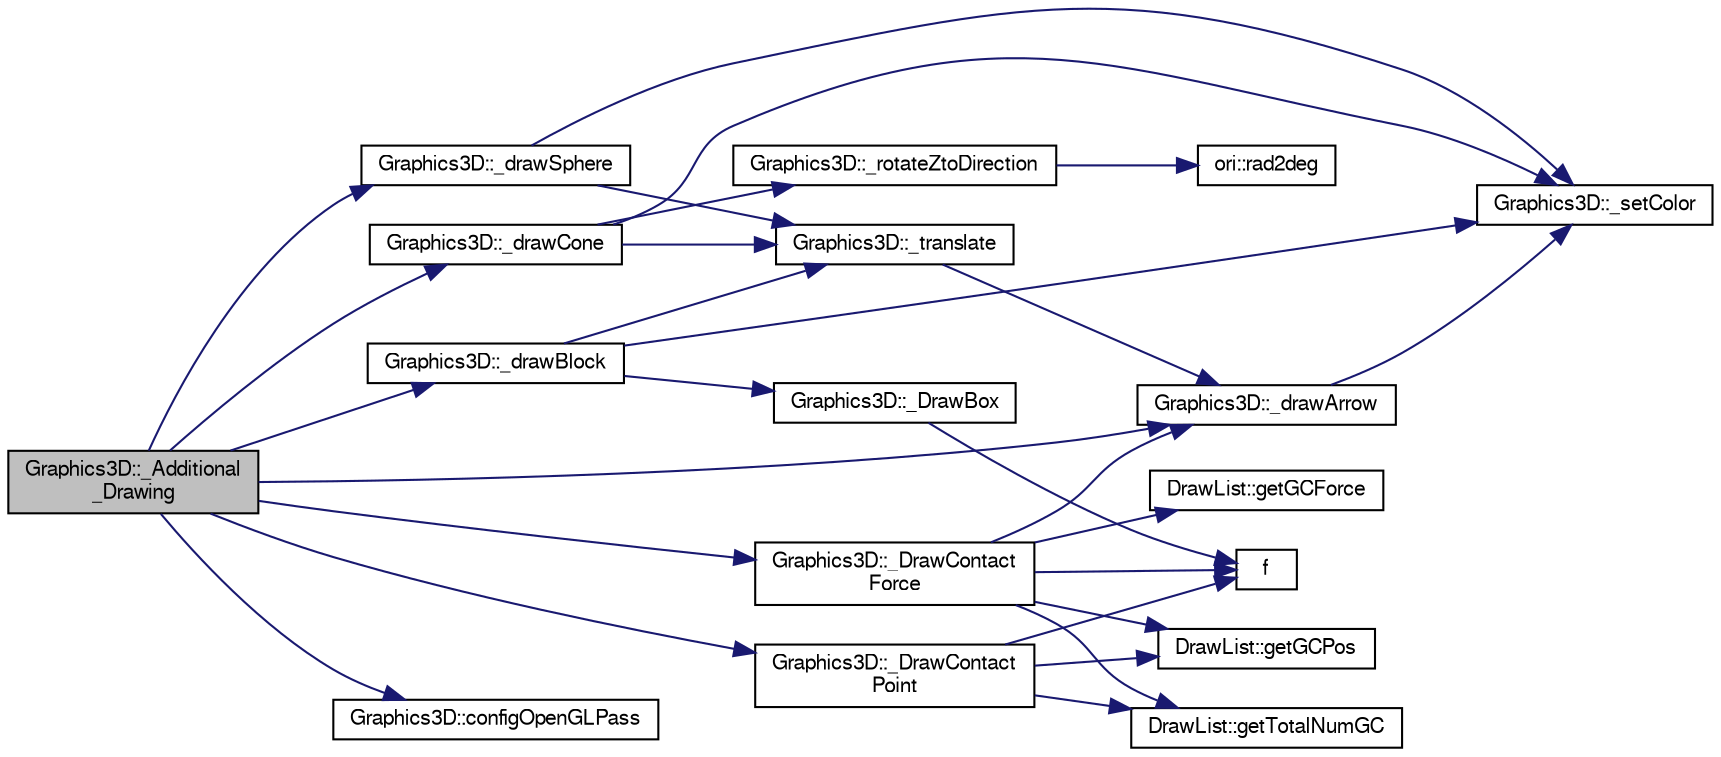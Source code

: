 digraph "Graphics3D::_Additional_Drawing"
{
  edge [fontname="FreeSans",fontsize="10",labelfontname="FreeSans",labelfontsize="10"];
  node [fontname="FreeSans",fontsize="10",shape=record];
  rankdir="LR";
  Node1 [label="Graphics3D::_Additional\l_Drawing",height=0.2,width=0.4,color="black", fillcolor="grey75", style="filled", fontcolor="black"];
  Node1 -> Node2 [color="midnightblue",fontsize="10",style="solid",fontname="FreeSans"];
  Node2 [label="Graphics3D::_drawArrow",height=0.2,width=0.4,color="black", fillcolor="white", style="filled",URL="$de/d6f/class_graphics3_d.html#adfa1218d3a0f71638ad7095d2efe51aa"];
  Node2 -> Node3 [color="midnightblue",fontsize="10",style="solid",fontname="FreeSans"];
  Node3 [label="Graphics3D::_setColor",height=0.2,width=0.4,color="black", fillcolor="white", style="filled",URL="$de/d6f/class_graphics3_d.html#aa7f5cf1109caec4c347a2b2536f32e64"];
  Node1 -> Node4 [color="midnightblue",fontsize="10",style="solid",fontname="FreeSans"];
  Node4 [label="Graphics3D::_drawBlock",height=0.2,width=0.4,color="black", fillcolor="white", style="filled",URL="$de/d6f/class_graphics3_d.html#accfe6975a634047d2396cfad9b17b5d2"];
  Node4 -> Node5 [color="midnightblue",fontsize="10",style="solid",fontname="FreeSans"];
  Node5 [label="Graphics3D::_translate",height=0.2,width=0.4,color="black", fillcolor="white", style="filled",URL="$de/d6f/class_graphics3_d.html#ab827a56c12d8bd1f08c3d24e2b520e99"];
  Node5 -> Node2 [color="midnightblue",fontsize="10",style="solid",fontname="FreeSans"];
  Node4 -> Node3 [color="midnightblue",fontsize="10",style="solid",fontname="FreeSans"];
  Node4 -> Node6 [color="midnightblue",fontsize="10",style="solid",fontname="FreeSans"];
  Node6 [label="Graphics3D::_DrawBox",height=0.2,width=0.4,color="black", fillcolor="white", style="filled",URL="$de/d6f/class_graphics3_d.html#a950380fbd120149654025042e5f9316c"];
  Node6 -> Node7 [color="midnightblue",fontsize="10",style="solid",fontname="FreeSans"];
  Node7 [label="f",height=0.2,width=0.4,color="black", fillcolor="white", style="filled",URL="$dc/dd7/test__casadi_8cpp.html#ae20d7fba59865a21504b65cdb44cbfe5"];
  Node1 -> Node8 [color="midnightblue",fontsize="10",style="solid",fontname="FreeSans"];
  Node8 [label="Graphics3D::_drawCone",height=0.2,width=0.4,color="black", fillcolor="white", style="filled",URL="$de/d6f/class_graphics3_d.html#a5486700fa1514220acfd22461ecb37d9"];
  Node8 -> Node3 [color="midnightblue",fontsize="10",style="solid",fontname="FreeSans"];
  Node8 -> Node5 [color="midnightblue",fontsize="10",style="solid",fontname="FreeSans"];
  Node8 -> Node9 [color="midnightblue",fontsize="10",style="solid",fontname="FreeSans"];
  Node9 [label="Graphics3D::_rotateZtoDirection",height=0.2,width=0.4,color="black", fillcolor="white", style="filled",URL="$de/d6f/class_graphics3_d.html#af320ca8b65460c371d0b76e605a03d07"];
  Node9 -> Node10 [color="midnightblue",fontsize="10",style="solid",fontname="FreeSans"];
  Node10 [label="ori::rad2deg",height=0.2,width=0.4,color="black", fillcolor="white", style="filled",URL="$da/d9b/namespaceori.html#ab66b0f13a5bbe6887c815cc1f97b6a13"];
  Node1 -> Node11 [color="midnightblue",fontsize="10",style="solid",fontname="FreeSans"];
  Node11 [label="Graphics3D::_DrawContact\lForce",height=0.2,width=0.4,color="black", fillcolor="white", style="filled",URL="$de/d6f/class_graphics3_d.html#aed2632dbf9e0c7e3d5c0336738957cd8"];
  Node11 -> Node12 [color="midnightblue",fontsize="10",style="solid",fontname="FreeSans"];
  Node12 [label="DrawList::getTotalNumGC",height=0.2,width=0.4,color="black", fillcolor="white", style="filled",URL="$d1/d03/class_draw_list.html#a1e061a3a3e49ebfa5cda903410138397"];
  Node11 -> Node7 [color="midnightblue",fontsize="10",style="solid",fontname="FreeSans"];
  Node11 -> Node13 [color="midnightblue",fontsize="10",style="solid",fontname="FreeSans"];
  Node13 [label="DrawList::getGCPos",height=0.2,width=0.4,color="black", fillcolor="white", style="filled",URL="$d1/d03/class_draw_list.html#ae4b99509d0985cf5302c0ce09e6eb715"];
  Node11 -> Node14 [color="midnightblue",fontsize="10",style="solid",fontname="FreeSans"];
  Node14 [label="DrawList::getGCForce",height=0.2,width=0.4,color="black", fillcolor="white", style="filled",URL="$d1/d03/class_draw_list.html#a0c2c941704b8e8099f5dc4fb7f2d13f9"];
  Node11 -> Node2 [color="midnightblue",fontsize="10",style="solid",fontname="FreeSans"];
  Node1 -> Node15 [color="midnightblue",fontsize="10",style="solid",fontname="FreeSans"];
  Node15 [label="Graphics3D::_DrawContact\lPoint",height=0.2,width=0.4,color="black", fillcolor="white", style="filled",URL="$de/d6f/class_graphics3_d.html#ac45572ef85a87fa4cf2647e418d220d4"];
  Node15 -> Node12 [color="midnightblue",fontsize="10",style="solid",fontname="FreeSans"];
  Node15 -> Node7 [color="midnightblue",fontsize="10",style="solid",fontname="FreeSans"];
  Node15 -> Node13 [color="midnightblue",fontsize="10",style="solid",fontname="FreeSans"];
  Node1 -> Node16 [color="midnightblue",fontsize="10",style="solid",fontname="FreeSans"];
  Node16 [label="Graphics3D::_drawSphere",height=0.2,width=0.4,color="black", fillcolor="white", style="filled",URL="$de/d6f/class_graphics3_d.html#af4a38ac4c3cb98d9720acd07dd1ff38a"];
  Node16 -> Node5 [color="midnightblue",fontsize="10",style="solid",fontname="FreeSans"];
  Node16 -> Node3 [color="midnightblue",fontsize="10",style="solid",fontname="FreeSans"];
  Node1 -> Node17 [color="midnightblue",fontsize="10",style="solid",fontname="FreeSans"];
  Node17 [label="Graphics3D::configOpenGLPass",height=0.2,width=0.4,color="black", fillcolor="white", style="filled",URL="$de/d6f/class_graphics3_d.html#a4945d4f24b4be0c063ee3448daa87e24"];
}
